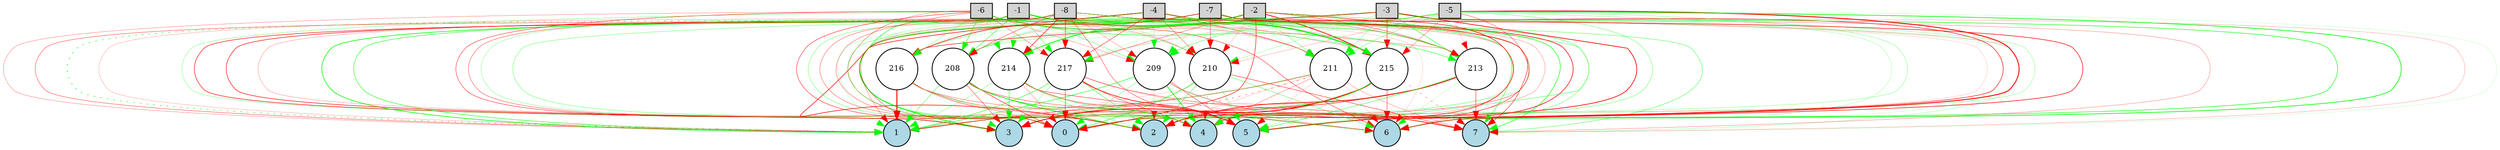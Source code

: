 digraph {
	node [fontsize=9 height=0.2 shape=circle width=0.2]
	-1 [fillcolor=lightgray shape=box style=filled]
	-2 [fillcolor=lightgray shape=box style=filled]
	-3 [fillcolor=lightgray shape=box style=filled]
	-4 [fillcolor=lightgray shape=box style=filled]
	-5 [fillcolor=lightgray shape=box style=filled]
	-6 [fillcolor=lightgray shape=box style=filled]
	-7 [fillcolor=lightgray shape=box style=filled]
	-8 [fillcolor=lightgray shape=box style=filled]
	0 [fillcolor=lightblue style=filled]
	1 [fillcolor=lightblue style=filled]
	2 [fillcolor=lightblue style=filled]
	3 [fillcolor=lightblue style=filled]
	4 [fillcolor=lightblue style=filled]
	5 [fillcolor=lightblue style=filled]
	6 [fillcolor=lightblue style=filled]
	7 [fillcolor=lightblue style=filled]
	208 [fillcolor=white style=filled]
	209 [fillcolor=white style=filled]
	210 [fillcolor=white style=filled]
	211 [fillcolor=white style=filled]
	213 [fillcolor=white style=filled]
	214 [fillcolor=white style=filled]
	215 [fillcolor=white style=filled]
	216 [fillcolor=white style=filled]
	217 [fillcolor=white style=filled]
	-1 -> 208 [color=green penwidth=0.43129004293440587 style=solid]
	-1 -> 209 [color=green penwidth=0.31500562267133647 style=solid]
	-1 -> 210 [color=red penwidth=0.24364727880909873 style=solid]
	-1 -> 211 [color=red penwidth=0.10118674610086795 style=solid]
	-1 -> 213 [color=red penwidth=0.23207783673378027 style=solid]
	-1 -> 214 [color=green penwidth=0.13919962132803554 style=solid]
	-1 -> 215 [color=green penwidth=1.2693600228354929 style=solid]
	-1 -> 216 [color=green penwidth=0.1518952601859542 style=solid]
	-1 -> 217 [color=green penwidth=0.3231823100247256 style=solid]
	-2 -> 208 [color=red penwidth=0.13679820678793922 style=solid]
	-2 -> 209 [color=green penwidth=0.11917474075263329 style=solid]
	-2 -> 210 [color=red penwidth=0.14329037376331477 style=solid]
	-2 -> 211 [color=green penwidth=0.2764204097809423 style=solid]
	-2 -> 213 [color=red penwidth=0.37405076612810606 style=solid]
	-2 -> 214 [color=green penwidth=0.7526555206366881 style=solid]
	-2 -> 215 [color=red penwidth=0.8748733148865883 style=solid]
	-2 -> 216 [color=green penwidth=0.1580495098122473 style=solid]
	-2 -> 217 [color=red penwidth=0.3457594435572234 style=solid]
	-3 -> 208 [color=green penwidth=0.27632914792413077 style=solid]
	-3 -> 209 [color=green penwidth=0.12326708432871253 style=solid]
	-3 -> 210 [color=green penwidth=0.17659878569021342 style=solid]
	-3 -> 211 [color=green penwidth=0.23090567354762898 style=solid]
	-3 -> 213 [color=green penwidth=0.4585970169267659 style=solid]
	-3 -> 214 [color=green penwidth=0.1449544492491871 style=solid]
	-3 -> 215 [color=red penwidth=0.4926660840888135 style=solid]
	-3 -> 216 [color=red penwidth=0.5937022312131057 style=solid]
	-3 -> 217 [color=red penwidth=0.12456990781632424 style=solid]
	-4 -> 208 [color=green penwidth=0.21595896336345768 style=solid]
	-4 -> 209 [color=green penwidth=0.14622159810662833 style=solid]
	-4 -> 210 [color=red penwidth=0.321472444590224 style=solid]
	-4 -> 211 [color=red penwidth=0.3768440688621876 style=solid]
	-4 -> 213 [color=red penwidth=0.14369249868685385 style=solid]
	-4 -> 214 [color=green penwidth=0.10340472433452694 style=solid]
	-4 -> 215 [color=red penwidth=0.19965461611708307 style=solid]
	-4 -> 216 [color=green penwidth=0.17364770197076723 style=solid]
	-4 -> 217 [color=red penwidth=0.45302863878569355 style=solid]
	-5 -> 208 [color=green penwidth=0.19830396007954298 style=solid]
	-5 -> 209 [color=green penwidth=0.2670335574293651 style=solid]
	-5 -> 210 [color=red penwidth=0.1761832695238827 style=solid]
	-5 -> 211 [color=green penwidth=0.30045908660674814 style=solid]
	-5 -> 213 [color=red penwidth=0.13515474356530072 style=solid]
	-5 -> 214 [color=green penwidth=0.3535981876473162 style=solid]
	-5 -> 215 [color=red penwidth=0.2737901809343176 style=solid]
	-5 -> 217 [color=green penwidth=0.15802085095098733 style=solid]
	-6 -> 208 [color=green penwidth=0.4724827305107684 style=solid]
	-6 -> 209 [color=red penwidth=0.21491944974102623 style=solid]
	-6 -> 210 [color=green penwidth=0.24490661784073228 style=solid]
	-6 -> 211 [color=red penwidth=0.21677234403772044 style=solid]
	-6 -> 213 [color=green penwidth=0.4723178695808927 style=solid]
	-6 -> 214 [color=green penwidth=0.17416348023809297 style=solid]
	-6 -> 215 [color=green penwidth=0.504589056980841 style=solid]
	-6 -> 216 [color=green penwidth=0.24156108063236223 style=solid]
	-6 -> 217 [color=red penwidth=0.27799793449892496 style=solid]
	-7 -> 208 [color=green penwidth=0.19386288678606428 style=solid]
	-7 -> 209 [color=green penwidth=0.15513785650857442 style=solid]
	-7 -> 210 [color=red penwidth=0.38147629634687996 style=solid]
	-7 -> 211 [color=green penwidth=0.10219640743152866 style=solid]
	-7 -> 213 [color=green penwidth=0.5804244247127238 style=solid]
	-7 -> 214 [color=green penwidth=0.12019642735013969 style=dotted]
	-7 -> 215 [color=red penwidth=0.17864778663247177 style=solid]
	-7 -> 216 [color=red penwidth=0.666369364106516 style=solid]
	-7 -> 217 [color=green penwidth=0.12418334406919597 style=solid]
	-8 -> 208 [color=red penwidth=0.3757355586987732 style=solid]
	-8 -> 209 [color=red penwidth=0.20980055452641438 style=solid]
	-8 -> 210 [color=red penwidth=0.13297435836272084 style=solid]
	-8 -> 211 [color=green penwidth=0.126784644716241 style=solid]
	-8 -> 213 [color=red penwidth=0.26190271870649406 style=solid]
	-8 -> 214 [color=red penwidth=0.6152576805918739 style=solid]
	-8 -> 215 [color=green penwidth=0.36538510821097736 style=solid]
	-8 -> 216 [color=green penwidth=0.11932691058538157 style=solid]
	-8 -> 217 [color=red penwidth=0.4590789129364412 style=solid]
	208 -> 0 [color=red penwidth=0.5004744136196482 style=solid]
	208 -> 1 [color=green penwidth=0.35908145401858216 style=solid]
	208 -> 2 [color=green penwidth=0.7010760162507826 style=solid]
	208 -> 3 [color=red penwidth=0.380696259084802 style=solid]
	208 -> 4 [color=green penwidth=0.4750836442884032 style=solid]
	208 -> 5 [color=red penwidth=0.12183801186061372 style=solid]
	208 -> 6 [color=green penwidth=0.3650101943242452 style=solid]
	208 -> 7 [color=red penwidth=0.3676565650091437 style=solid]
	209 -> 0 [color=green penwidth=0.25968428381670255 style=solid]
	209 -> 1 [color=green penwidth=0.5304966704752382 style=solid]
	209 -> 2 [color=red penwidth=0.14583621629264132 style=solid]
	209 -> 3 [color=green penwidth=0.1307030475154327 style=solid]
	209 -> 4 [color=green penwidth=0.7726641013363121 style=solid]
	209 -> 5 [color=red penwidth=0.40940690371735844 style=solid]
	209 -> 6 [color=green penwidth=0.16638027314286774 style=solid]
	209 -> 7 [color=red penwidth=0.355085394740027 style=solid]
	210 -> 0 [color=green penwidth=0.5054818549225001 style=solid]
	210 -> 1 [color=red penwidth=0.13761151403963623 style=solid]
	210 -> 2 [color=green penwidth=0.38898338779990216 style=solid]
	210 -> 3 [color=green penwidth=0.12197480828224912 style=solid]
	210 -> 4 [color=red penwidth=0.26974772518020407 style=dotted]
	210 -> 5 [color=green penwidth=0.27825756771909693 style=solid]
	210 -> 6 [color=green penwidth=0.3325677515781152 style=solid]
	210 -> 7 [color=red penwidth=0.4443954504448693 style=solid]
	211 -> 0 [color=red penwidth=0.415113775567335 style=dotted]
	211 -> 1 [color=red penwidth=0.5027644235214717 style=solid]
	211 -> 2 [color=red penwidth=0.13385239778840824 style=solid]
	211 -> 3 [color=green penwidth=0.2774145071845785 style=solid]
	211 -> 4 [color=red penwidth=0.25691302433263075 style=solid]
	211 -> 5 [color=red penwidth=0.11797736493978102 style=solid]
	211 -> 6 [color=red penwidth=0.11389023830664079 style=solid]
	211 -> 7 [color=red penwidth=0.22342791880544494 style=solid]
	213 -> 0 [color=red penwidth=0.16883728822501917 style=solid]
	213 -> 1 [color=red penwidth=0.532658133679684 style=solid]
	213 -> 2 [color=red penwidth=0.8208691454318702 style=solid]
	213 -> 3 [color=red penwidth=0.27814682515617545 style=solid]
	213 -> 4 [color=green penwidth=0.11002862862501513 style=solid]
	213 -> 5 [color=green penwidth=0.4176666342941383 style=solid]
	213 -> 6 [color=green penwidth=0.13386136044756802 style=solid]
	213 -> 7 [color=red penwidth=0.4499430476341557 style=solid]
	214 -> 0 [color=red penwidth=0.2472510165469621 style=solid]
	214 -> 1 [color=green penwidth=0.2484095258774619 style=solid]
	214 -> 2 [color=green penwidth=0.24069827129096932 style=solid]
	214 -> 3 [color=green penwidth=0.5176097017921071 style=solid]
	214 -> 4 [color=green penwidth=0.23480279998000061 style=solid]
	214 -> 5 [color=red penwidth=0.4549060417132087 style=solid]
	214 -> 6 [color=red penwidth=0.44338147760952695 style=solid]
	214 -> 7 [color=green penwidth=0.14889791515358525 style=solid]
	215 -> 0 [color=red penwidth=0.21599702500997187 style=solid]
	215 -> 1 [color=green penwidth=0.20403792425160786 style=solid]
	215 -> 2 [color=red penwidth=0.40003264625098267 style=solid]
	215 -> 3 [color=red penwidth=1.014352338373142 style=solid]
	215 -> 4 [color=green penwidth=0.5067871319038891 style=solid]
	215 -> 5 [color=green penwidth=0.20249424341622402 style=solid]
	215 -> 6 [color=red penwidth=0.44192278923887496 style=solid]
	215 -> 7 [color=red penwidth=0.3599103197727229 style=dotted]
	216 -> 0 [color=red penwidth=0.2670419915063257 style=solid]
	216 -> 1 [color=red penwidth=1.1450067061601397 style=solid]
	216 -> 2 [color=red penwidth=0.24758269811312203 style=solid]
	216 -> 3 [color=green penwidth=0.1025563499091727 style=solid]
	216 -> 4 [color=green penwidth=0.4051883842872255 style=solid]
	216 -> 5 [color=red penwidth=0.19880420548104044 style=solid]
	216 -> 6 [color=green penwidth=0.12602458084283782 style=solid]
	216 -> 7 [color=red penwidth=0.32111136537119506 style=solid]
	217 -> 0 [color=red penwidth=0.45507890956153707 style=solid]
	217 -> 1 [color=green penwidth=0.46964018908493765 style=solid]
	217 -> 2 [color=green penwidth=0.38555548599606204 style=solid]
	217 -> 3 [color=green penwidth=0.2479622479600697 style=solid]
	217 -> 4 [color=red penwidth=0.3461889620787675 style=solid]
	217 -> 5 [color=red penwidth=0.7541124016594413 style=solid]
	217 -> 6 [color=red penwidth=0.173342655077864 style=solid]
	217 -> 7 [color=red penwidth=0.38324417736831073 style=solid]
	-1 -> 0 [color=red penwidth=0.35385413013619305 style=solid]
	-1 -> 1 [color=red penwidth=0.3692350536183009 style=solid]
	-1 -> 2 [color=green penwidth=0.28457798261674283 style=solid]
	-1 -> 3 [color=red penwidth=0.595129676587381 style=solid]
	-1 -> 4 [color=green penwidth=0.18459406776591417 style=solid]
	-1 -> 5 [color=green penwidth=0.5605323652297101 style=solid]
	-1 -> 6 [color=red penwidth=0.11722657937357672 style=solid]
	-1 -> 7 [color=green penwidth=0.35293627563140917 style=solid]
	-2 -> 0 [color=red penwidth=0.5751824243756343 style=solid]
	-2 -> 1 [color=green penwidth=0.7298162470944837 style=solid]
	-2 -> 2 [color=red penwidth=0.4683513297115306 style=solid]
	-2 -> 3 [color=green penwidth=0.9744902799658737 style=solid]
	-2 -> 4 [color=green penwidth=0.3192326618486164 style=solid]
	-2 -> 5 [color=red penwidth=0.11486890224490459 style=solid]
	-2 -> 6 [color=green penwidth=0.11474075509631643 style=solid]
	-2 -> 7 [color=green penwidth=0.18438193849389584 style=solid]
	-3 -> 0 [color=red penwidth=0.8027424819798465 style=solid]
	-3 -> 1 [color=green penwidth=0.5182874134231004 style=solid]
	-3 -> 2 [color=green penwidth=0.17211360368195056 style=solid]
	-3 -> 3 [color=green penwidth=0.2042465826170325 style=solid]
	-3 -> 4 [color=red penwidth=0.17876307239101574 style=solid]
	-3 -> 5 [color=red penwidth=0.5925945572484252 style=solid]
	-3 -> 6 [color=green penwidth=0.5851768120063304 style=solid]
	-3 -> 7 [color=red penwidth=0.1784562793724616 style=solid]
	-4 -> 0 [color=green penwidth=0.2986441709903679 style=solid]
	-4 -> 1 [color=red penwidth=0.17172697215451688 style=solid]
	-4 -> 2 [color=red penwidth=0.6727870775265472 style=solid]
	-4 -> 3 [color=red penwidth=0.2124066651174124 style=solid]
	-4 -> 4 [color=red penwidth=0.22512971501031173 style=solid]
	-4 -> 5 [color=green penwidth=0.211742021980319 style=solid]
	-4 -> 6 [color=red penwidth=0.2239762625696205 style=solid]
	-4 -> 7 [color=green penwidth=0.6043107780265654 style=solid]
	-5 -> 0 [color=green penwidth=0.2969843012296558 style=solid]
	-5 -> 1 [color=red penwidth=0.2940293574571878 style=solid]
	-5 -> 2 [color=green penwidth=0.23344652667391239 style=solid]
	-5 -> 3 [color=red penwidth=0.3432880691142087 style=solid]
	-5 -> 4 [color=green penwidth=0.2243500380093939 style=solid]
	-5 -> 5 [color=red penwidth=1.0442476009917403 style=solid]
	-5 -> 6 [color=green penwidth=0.7897126085571926 style=solid]
	-5 -> 7 [color=green penwidth=0.11411369214006685 style=solid]
	-6 -> 0 [color=red penwidth=0.44368641617329985 style=solid]
	-6 -> 1 [color=red penwidth=0.24351505913094013 style=solid]
	-6 -> 2 [color=red penwidth=0.46554941990519716 style=solid]
	-6 -> 3 [color=green penwidth=0.25468704190602776 style=solid]
	-6 -> 4 [color=red penwidth=0.30825183111687804 style=solid]
	-6 -> 5 [color=red penwidth=0.2677180803913012 style=solid]
	-6 -> 6 [color=red penwidth=0.435495463970744 style=solid]
	-6 -> 7 [color=green penwidth=0.4508191559090592 style=solid]
	-7 -> 0 [color=red penwidth=0.37122241258224176 style=solid]
	-7 -> 1 [color=green penwidth=0.1602310748975099 style=solid]
	-7 -> 2 [color=red penwidth=0.6146990299993981 style=solid]
	-7 -> 3 [color=green penwidth=0.28793840355600775 style=solid]
	-7 -> 4 [color=red penwidth=0.7005366338258069 style=solid]
	-7 -> 5 [color=green penwidth=0.3630166913503786 style=solid]
	-7 -> 6 [color=red penwidth=0.6599958511543773 style=solid]
	-7 -> 7 [color=red penwidth=0.2418919200945838 style=solid]
	-8 -> 0 [color=green penwidth=0.23020521806213987 style=solid]
	-8 -> 1 [color=green penwidth=0.5679509333865327 style=dotted]
	-8 -> 2 [color=red penwidth=0.3210863202145895 style=solid]
	-8 -> 3 [color=red penwidth=0.6111151783886863 style=solid]
	-8 -> 4 [color=green penwidth=0.18990776217919225 style=solid]
	-8 -> 5 [color=red penwidth=0.3735521185036712 style=solid]
	-8 -> 6 [color=red penwidth=0.11149235730175167 style=solid]
	-8 -> 7 [color=red penwidth=0.50567264616405 style=solid]
}
